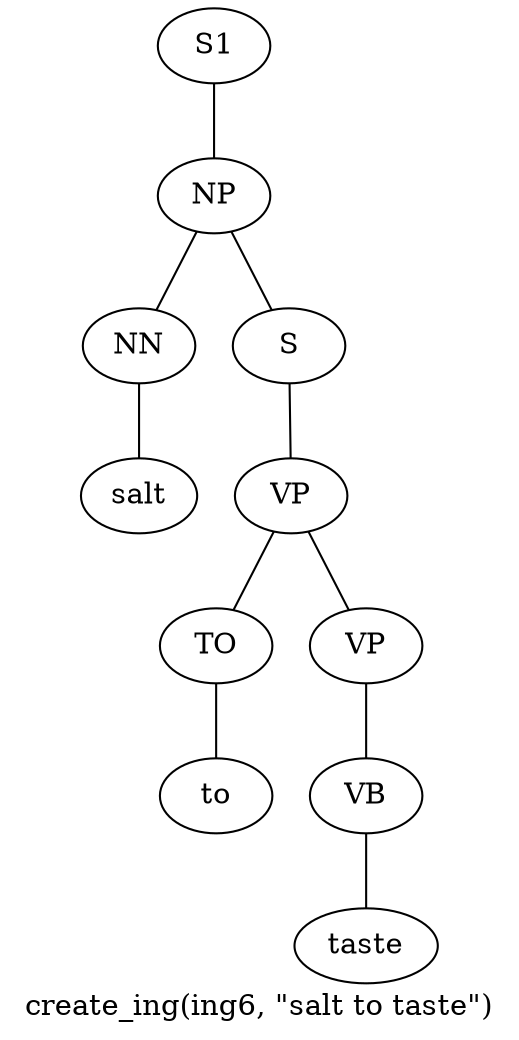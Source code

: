graph SyntaxGraph {
	label = "create_ing(ing6, \"salt to taste\")";
	Node0 [label="S1"];
	Node1 [label="NP"];
	Node2 [label="NN"];
	Node3 [label="salt"];
	Node4 [label="S"];
	Node5 [label="VP"];
	Node6 [label="TO"];
	Node7 [label="to"];
	Node8 [label="VP"];
	Node9 [label="VB"];
	Node10 [label="taste"];

	Node0 -- Node1;
	Node1 -- Node2;
	Node1 -- Node4;
	Node2 -- Node3;
	Node4 -- Node5;
	Node5 -- Node6;
	Node5 -- Node8;
	Node6 -- Node7;
	Node8 -- Node9;
	Node9 -- Node10;
}